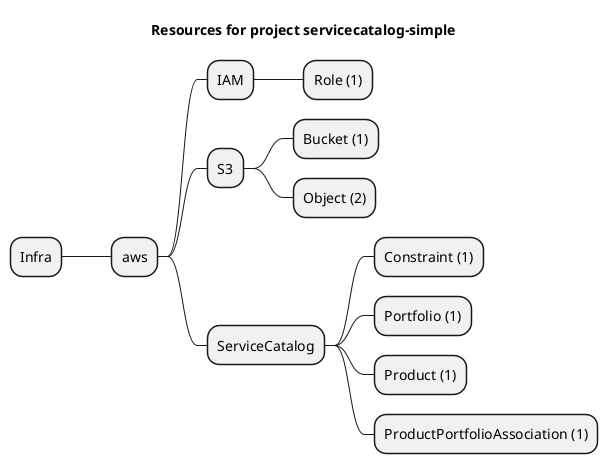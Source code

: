 @startmindmap
title Resources for project servicecatalog-simple
skinparam monochrome true
+ Infra
++ aws
+++ IAM
++++ Role (1)
+++ S3
++++ Bucket (1)
++++ Object (2)
+++ ServiceCatalog
++++ Constraint (1)
++++ Portfolio (1)
++++ Product (1)
++++ ProductPortfolioAssociation (1)
@endmindmap